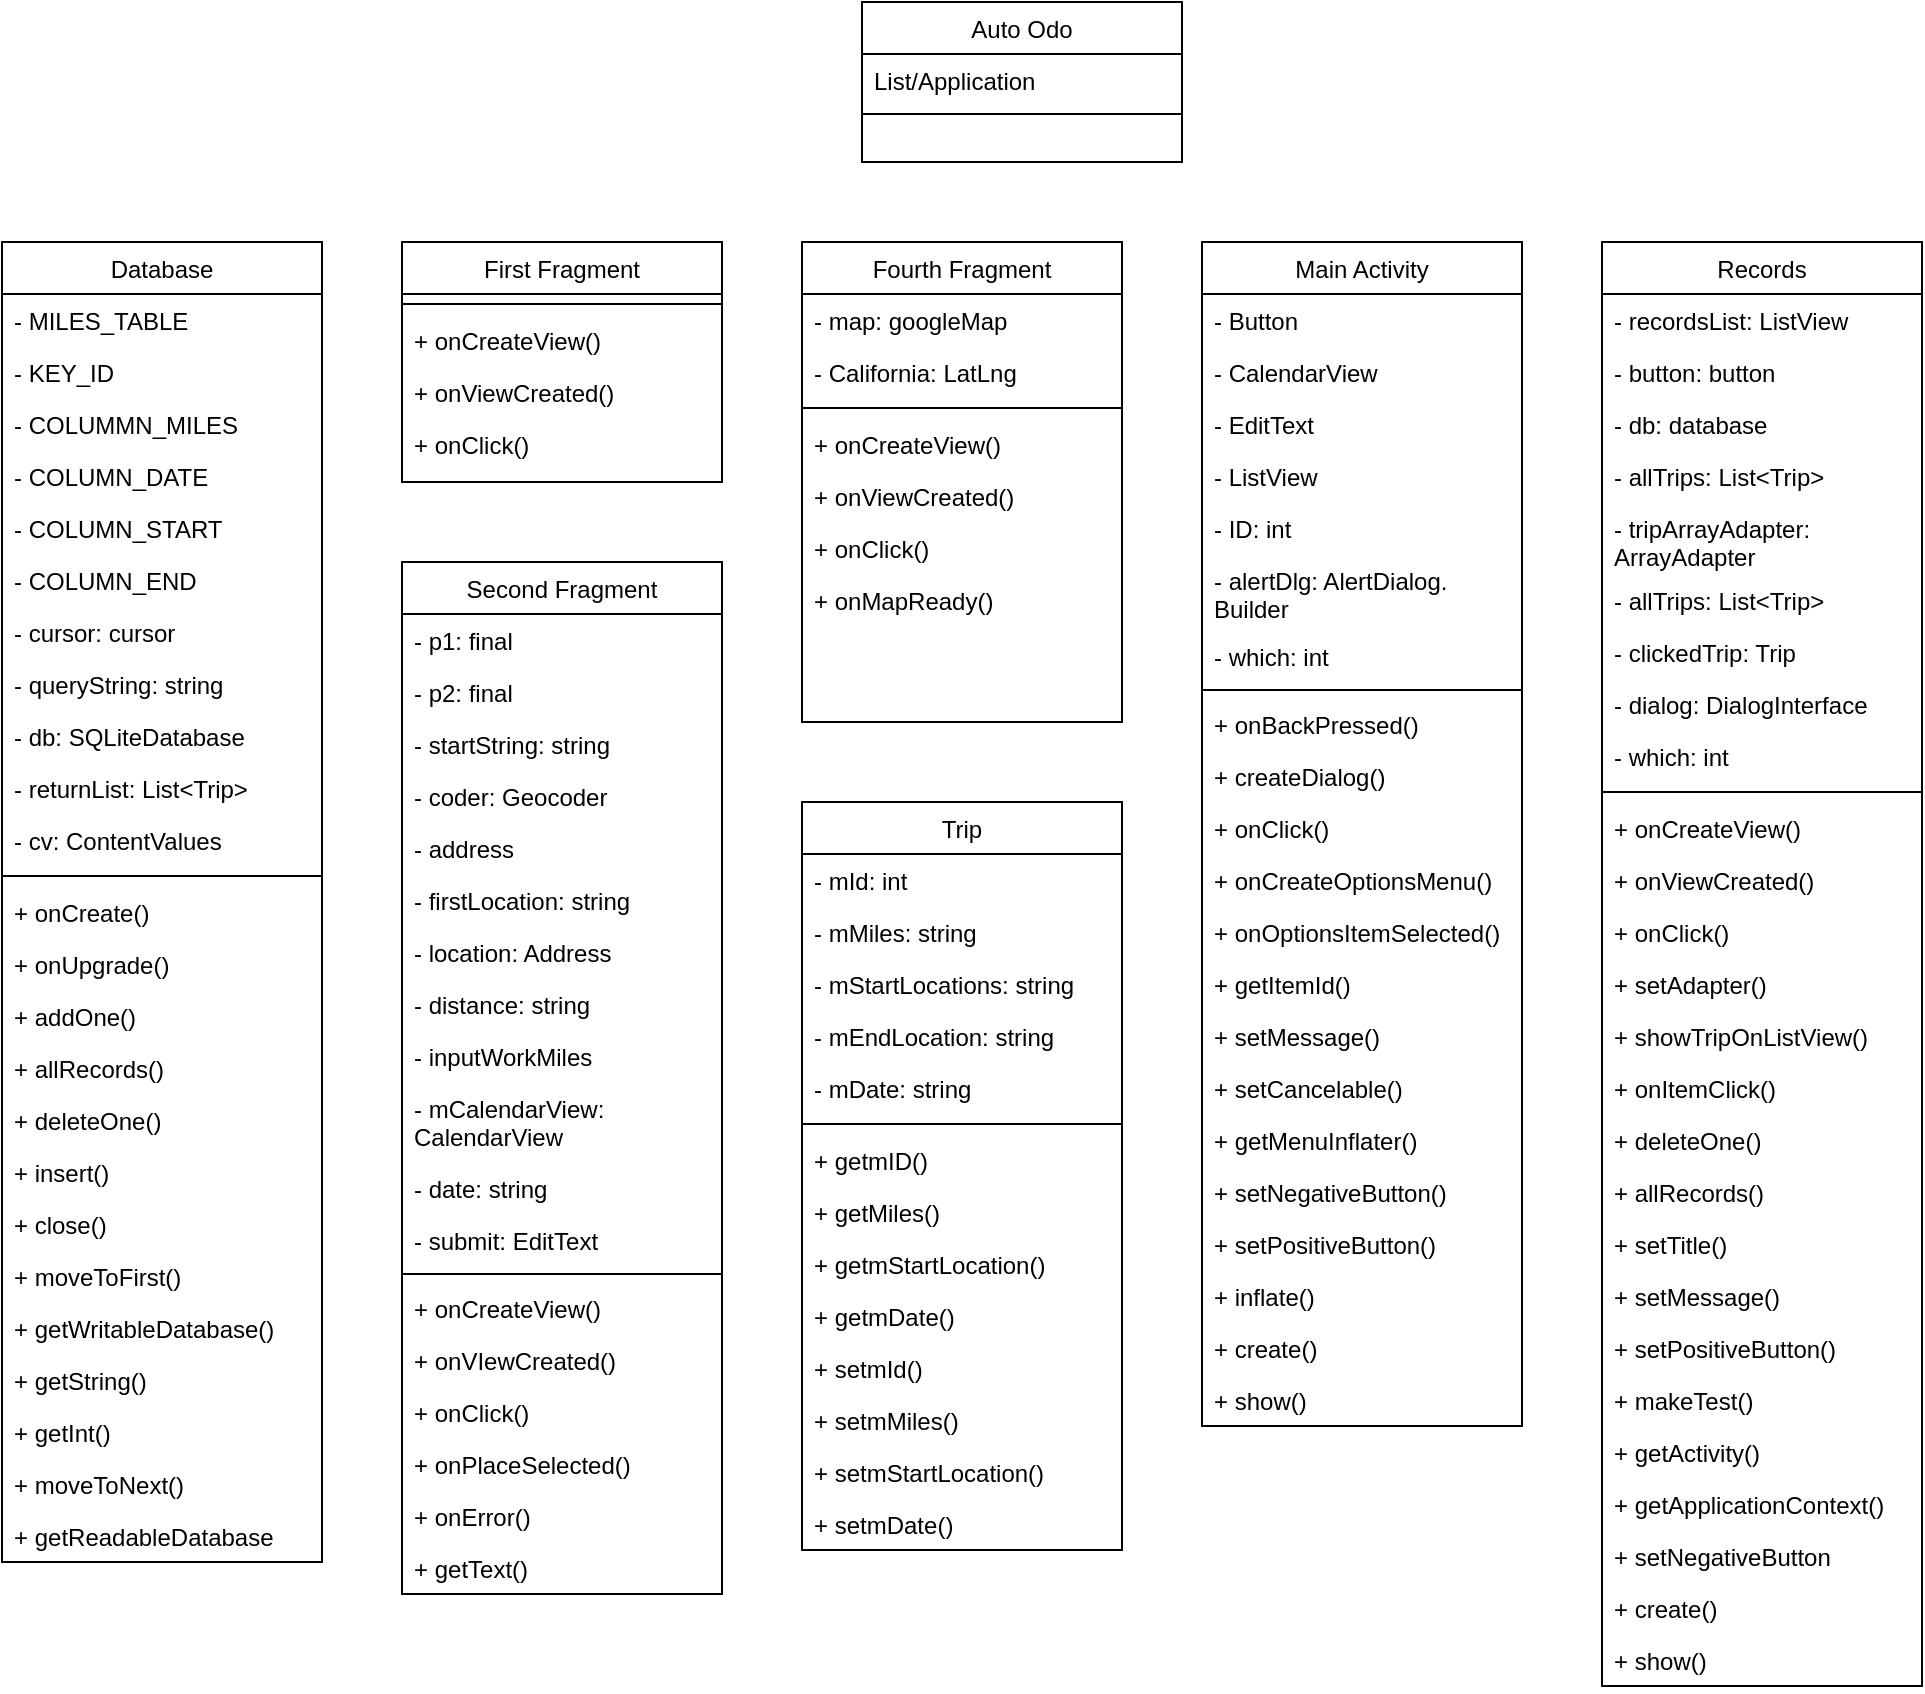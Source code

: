 <mxfile version="14.6.11" type="github">
  <diagram id="C5RBs43oDa-KdzZeNtuy" name="Page-1">
    <mxGraphModel dx="1662" dy="837" grid="1" gridSize="10" guides="1" tooltips="1" connect="1" arrows="1" fold="1" page="1" pageScale="1" pageWidth="1169" pageHeight="827" math="0" shadow="0">
      <root>
        <mxCell id="WIyWlLk6GJQsqaUBKTNV-0" />
        <mxCell id="WIyWlLk6GJQsqaUBKTNV-1" parent="WIyWlLk6GJQsqaUBKTNV-0" />
        <mxCell id="zkfFHV4jXpPFQw0GAbJ--0" value="Trip" style="swimlane;fontStyle=0;align=center;verticalAlign=top;childLayout=stackLayout;horizontal=1;startSize=26;horizontalStack=0;resizeParent=1;resizeLast=0;collapsible=1;marginBottom=0;rounded=0;shadow=0;strokeWidth=1;" parent="WIyWlLk6GJQsqaUBKTNV-1" vertex="1">
          <mxGeometry x="480" y="440" width="160" height="374" as="geometry">
            <mxRectangle x="230" y="140" width="160" height="26" as="alternateBounds" />
          </mxGeometry>
        </mxCell>
        <mxCell id="zkfFHV4jXpPFQw0GAbJ--1" value="- mId: int" style="text;align=left;verticalAlign=top;spacingLeft=4;spacingRight=4;overflow=hidden;rotatable=0;points=[[0,0.5],[1,0.5]];portConstraint=eastwest;" parent="zkfFHV4jXpPFQw0GAbJ--0" vertex="1">
          <mxGeometry y="26" width="160" height="26" as="geometry" />
        </mxCell>
        <mxCell id="zkfFHV4jXpPFQw0GAbJ--2" value="- mMiles: string" style="text;align=left;verticalAlign=top;spacingLeft=4;spacingRight=4;overflow=hidden;rotatable=0;points=[[0,0.5],[1,0.5]];portConstraint=eastwest;rounded=0;shadow=0;html=0;" parent="zkfFHV4jXpPFQw0GAbJ--0" vertex="1">
          <mxGeometry y="52" width="160" height="26" as="geometry" />
        </mxCell>
        <mxCell id="zkfFHV4jXpPFQw0GAbJ--3" value="- mStartLocations: string" style="text;align=left;verticalAlign=top;spacingLeft=4;spacingRight=4;overflow=hidden;rotatable=0;points=[[0,0.5],[1,0.5]];portConstraint=eastwest;rounded=0;shadow=0;html=0;" parent="zkfFHV4jXpPFQw0GAbJ--0" vertex="1">
          <mxGeometry y="78" width="160" height="26" as="geometry" />
        </mxCell>
        <mxCell id="ICJa4dXN6EA7jcTqMa2y-134" value="- mEndLocation: string" style="text;align=left;verticalAlign=top;spacingLeft=4;spacingRight=4;overflow=hidden;rotatable=0;points=[[0,0.5],[1,0.5]];portConstraint=eastwest;" vertex="1" parent="zkfFHV4jXpPFQw0GAbJ--0">
          <mxGeometry y="104" width="160" height="26" as="geometry" />
        </mxCell>
        <mxCell id="zkfFHV4jXpPFQw0GAbJ--5" value="- mDate: string" style="text;align=left;verticalAlign=top;spacingLeft=4;spacingRight=4;overflow=hidden;rotatable=0;points=[[0,0.5],[1,0.5]];portConstraint=eastwest;" parent="zkfFHV4jXpPFQw0GAbJ--0" vertex="1">
          <mxGeometry y="130" width="160" height="26" as="geometry" />
        </mxCell>
        <mxCell id="zkfFHV4jXpPFQw0GAbJ--16" value="" style="endArrow=block;endSize=10;endFill=0;shadow=0;strokeWidth=1;rounded=0;edgeStyle=elbowEdgeStyle;elbow=vertical;startArrow=none;" parent="zkfFHV4jXpPFQw0GAbJ--0" edge="1">
          <mxGeometry width="160" relative="1" as="geometry">
            <mxPoint x="80" y="146" as="sourcePoint" />
            <mxPoint x="80" y="146" as="targetPoint" />
          </mxGeometry>
        </mxCell>
        <mxCell id="zkfFHV4jXpPFQw0GAbJ--4" value="" style="line;html=1;strokeWidth=1;align=left;verticalAlign=middle;spacingTop=-1;spacingLeft=3;spacingRight=3;rotatable=0;labelPosition=right;points=[];portConstraint=eastwest;" parent="zkfFHV4jXpPFQw0GAbJ--0" vertex="1">
          <mxGeometry y="156" width="160" height="10" as="geometry" />
        </mxCell>
        <mxCell id="htNBscK8hAbttqMsENV1-2" value="+ getmID()" style="text;align=left;verticalAlign=top;spacingLeft=4;spacingRight=4;overflow=hidden;rotatable=0;points=[[0,0.5],[1,0.5]];portConstraint=eastwest;" parent="zkfFHV4jXpPFQw0GAbJ--0" vertex="1">
          <mxGeometry y="166" width="160" height="26" as="geometry" />
        </mxCell>
        <mxCell id="YittxUxYCjVYNc-NV5xi-0" value="+ getMiles()" style="text;align=left;verticalAlign=top;spacingLeft=4;spacingRight=4;overflow=hidden;rotatable=0;points=[[0,0.5],[1,0.5]];portConstraint=eastwest;" parent="zkfFHV4jXpPFQw0GAbJ--0" vertex="1">
          <mxGeometry y="192" width="160" height="26" as="geometry" />
        </mxCell>
        <mxCell id="YittxUxYCjVYNc-NV5xi-1" value="+ getmStartLocation()" style="text;align=left;verticalAlign=top;spacingLeft=4;spacingRight=4;overflow=hidden;rotatable=0;points=[[0,0.5],[1,0.5]];portConstraint=eastwest;" parent="zkfFHV4jXpPFQw0GAbJ--0" vertex="1">
          <mxGeometry y="218" width="160" height="26" as="geometry" />
        </mxCell>
        <mxCell id="YittxUxYCjVYNc-NV5xi-2" value="+ getmDate()" style="text;align=left;verticalAlign=top;spacingLeft=4;spacingRight=4;overflow=hidden;rotatable=0;points=[[0,0.5],[1,0.5]];portConstraint=eastwest;" parent="zkfFHV4jXpPFQw0GAbJ--0" vertex="1">
          <mxGeometry y="244" width="160" height="26" as="geometry" />
        </mxCell>
        <mxCell id="YittxUxYCjVYNc-NV5xi-3" value="+ setmId()" style="text;align=left;verticalAlign=top;spacingLeft=4;spacingRight=4;overflow=hidden;rotatable=0;points=[[0,0.5],[1,0.5]];portConstraint=eastwest;" parent="zkfFHV4jXpPFQw0GAbJ--0" vertex="1">
          <mxGeometry y="270" width="160" height="26" as="geometry" />
        </mxCell>
        <mxCell id="YittxUxYCjVYNc-NV5xi-4" value="+ setmMiles()" style="text;align=left;verticalAlign=top;spacingLeft=4;spacingRight=4;overflow=hidden;rotatable=0;points=[[0,0.5],[1,0.5]];portConstraint=eastwest;" parent="zkfFHV4jXpPFQw0GAbJ--0" vertex="1">
          <mxGeometry y="296" width="160" height="26" as="geometry" />
        </mxCell>
        <mxCell id="YittxUxYCjVYNc-NV5xi-5" value="+ setmStartLocation()" style="text;align=left;verticalAlign=top;spacingLeft=4;spacingRight=4;overflow=hidden;rotatable=0;points=[[0,0.5],[1,0.5]];portConstraint=eastwest;" parent="zkfFHV4jXpPFQw0GAbJ--0" vertex="1">
          <mxGeometry y="322" width="160" height="26" as="geometry" />
        </mxCell>
        <mxCell id="YittxUxYCjVYNc-NV5xi-6" value="+ setmDate()" style="text;align=left;verticalAlign=top;spacingLeft=4;spacingRight=4;overflow=hidden;rotatable=0;points=[[0,0.5],[1,0.5]];portConstraint=eastwest;" parent="zkfFHV4jXpPFQw0GAbJ--0" vertex="1">
          <mxGeometry y="348" width="160" height="26" as="geometry" />
        </mxCell>
        <mxCell id="YittxUxYCjVYNc-NV5xi-7" value="Database" style="swimlane;fontStyle=0;align=center;verticalAlign=top;childLayout=stackLayout;horizontal=1;startSize=26;horizontalStack=0;resizeParent=1;resizeLast=0;collapsible=1;marginBottom=0;rounded=0;shadow=0;strokeWidth=1;" parent="WIyWlLk6GJQsqaUBKTNV-1" vertex="1">
          <mxGeometry x="80" y="160" width="160" height="660" as="geometry">
            <mxRectangle x="230" y="140" width="160" height="26" as="alternateBounds" />
          </mxGeometry>
        </mxCell>
        <mxCell id="YittxUxYCjVYNc-NV5xi-8" value="- MILES_TABLE" style="text;align=left;verticalAlign=top;spacingLeft=4;spacingRight=4;overflow=hidden;rotatable=0;points=[[0,0.5],[1,0.5]];portConstraint=eastwest;" parent="YittxUxYCjVYNc-NV5xi-7" vertex="1">
          <mxGeometry y="26" width="160" height="26" as="geometry" />
        </mxCell>
        <mxCell id="YittxUxYCjVYNc-NV5xi-9" value="- KEY_ID" style="text;align=left;verticalAlign=top;spacingLeft=4;spacingRight=4;overflow=hidden;rotatable=0;points=[[0,0.5],[1,0.5]];portConstraint=eastwest;rounded=0;shadow=0;html=0;" parent="YittxUxYCjVYNc-NV5xi-7" vertex="1">
          <mxGeometry y="52" width="160" height="26" as="geometry" />
        </mxCell>
        <mxCell id="YittxUxYCjVYNc-NV5xi-10" value="- COLUMMN_MILES" style="text;align=left;verticalAlign=top;spacingLeft=4;spacingRight=4;overflow=hidden;rotatable=0;points=[[0,0.5],[1,0.5]];portConstraint=eastwest;rounded=0;shadow=0;html=0;" parent="YittxUxYCjVYNc-NV5xi-7" vertex="1">
          <mxGeometry y="78" width="160" height="26" as="geometry" />
        </mxCell>
        <mxCell id="YittxUxYCjVYNc-NV5xi-11" value="- COLUMN_DATE" style="text;align=left;verticalAlign=top;spacingLeft=4;spacingRight=4;overflow=hidden;rotatable=0;points=[[0,0.5],[1,0.5]];portConstraint=eastwest;" parent="YittxUxYCjVYNc-NV5xi-7" vertex="1">
          <mxGeometry y="104" width="160" height="26" as="geometry" />
        </mxCell>
        <mxCell id="YittxUxYCjVYNc-NV5xi-12" value="" style="endArrow=block;endSize=10;endFill=0;shadow=0;strokeWidth=1;rounded=0;edgeStyle=elbowEdgeStyle;elbow=vertical;startArrow=none;" parent="YittxUxYCjVYNc-NV5xi-7" edge="1">
          <mxGeometry width="160" relative="1" as="geometry">
            <mxPoint x="80" y="146" as="sourcePoint" />
            <mxPoint x="80" y="146" as="targetPoint" />
          </mxGeometry>
        </mxCell>
        <mxCell id="YittxUxYCjVYNc-NV5xi-22" value="- COLUMN_START" style="text;align=left;verticalAlign=top;spacingLeft=4;spacingRight=4;overflow=hidden;rotatable=0;points=[[0,0.5],[1,0.5]];portConstraint=eastwest;" parent="YittxUxYCjVYNc-NV5xi-7" vertex="1">
          <mxGeometry y="130" width="160" height="26" as="geometry" />
        </mxCell>
        <mxCell id="YittxUxYCjVYNc-NV5xi-23" value="- COLUMN_END" style="text;align=left;verticalAlign=top;spacingLeft=4;spacingRight=4;overflow=hidden;rotatable=0;points=[[0,0.5],[1,0.5]];portConstraint=eastwest;" parent="YittxUxYCjVYNc-NV5xi-7" vertex="1">
          <mxGeometry y="156" width="160" height="26" as="geometry" />
        </mxCell>
        <mxCell id="ICJa4dXN6EA7jcTqMa2y-63" value="- cursor: cursor" style="text;align=left;verticalAlign=top;spacingLeft=4;spacingRight=4;overflow=hidden;rotatable=0;points=[[0,0.5],[1,0.5]];portConstraint=eastwest;" vertex="1" parent="YittxUxYCjVYNc-NV5xi-7">
          <mxGeometry y="182" width="160" height="26" as="geometry" />
        </mxCell>
        <mxCell id="ICJa4dXN6EA7jcTqMa2y-64" value="- queryString: string" style="text;align=left;verticalAlign=top;spacingLeft=4;spacingRight=4;overflow=hidden;rotatable=0;points=[[0,0.5],[1,0.5]];portConstraint=eastwest;" vertex="1" parent="YittxUxYCjVYNc-NV5xi-7">
          <mxGeometry y="208" width="160" height="26" as="geometry" />
        </mxCell>
        <mxCell id="ICJa4dXN6EA7jcTqMa2y-65" value="- db: SQLiteDatabase" style="text;align=left;verticalAlign=top;spacingLeft=4;spacingRight=4;overflow=hidden;rotatable=0;points=[[0,0.5],[1,0.5]];portConstraint=eastwest;" vertex="1" parent="YittxUxYCjVYNc-NV5xi-7">
          <mxGeometry y="234" width="160" height="26" as="geometry" />
        </mxCell>
        <mxCell id="ICJa4dXN6EA7jcTqMa2y-71" value="- returnList: List&lt;Trip&gt;" style="text;align=left;verticalAlign=top;spacingLeft=4;spacingRight=4;overflow=hidden;rotatable=0;points=[[0,0.5],[1,0.5]];portConstraint=eastwest;" vertex="1" parent="YittxUxYCjVYNc-NV5xi-7">
          <mxGeometry y="260" width="160" height="26" as="geometry" />
        </mxCell>
        <mxCell id="ICJa4dXN6EA7jcTqMa2y-72" value="- cv: ContentValues" style="text;align=left;verticalAlign=top;spacingLeft=4;spacingRight=4;overflow=hidden;rotatable=0;points=[[0,0.5],[1,0.5]];portConstraint=eastwest;" vertex="1" parent="YittxUxYCjVYNc-NV5xi-7">
          <mxGeometry y="286" width="160" height="26" as="geometry" />
        </mxCell>
        <mxCell id="YittxUxYCjVYNc-NV5xi-13" value="" style="line;html=1;strokeWidth=1;align=left;verticalAlign=middle;spacingTop=-1;spacingLeft=3;spacingRight=3;rotatable=0;labelPosition=right;points=[];portConstraint=eastwest;" parent="YittxUxYCjVYNc-NV5xi-7" vertex="1">
          <mxGeometry y="312" width="160" height="10" as="geometry" />
        </mxCell>
        <mxCell id="YittxUxYCjVYNc-NV5xi-24" value="+ onCreate()" style="text;align=left;verticalAlign=top;spacingLeft=4;spacingRight=4;overflow=hidden;rotatable=0;points=[[0,0.5],[1,0.5]];portConstraint=eastwest;" parent="YittxUxYCjVYNc-NV5xi-7" vertex="1">
          <mxGeometry y="322" width="160" height="26" as="geometry" />
        </mxCell>
        <mxCell id="YittxUxYCjVYNc-NV5xi-25" value="+ onUpgrade()" style="text;align=left;verticalAlign=top;spacingLeft=4;spacingRight=4;overflow=hidden;rotatable=0;points=[[0,0.5],[1,0.5]];portConstraint=eastwest;" parent="YittxUxYCjVYNc-NV5xi-7" vertex="1">
          <mxGeometry y="348" width="160" height="26" as="geometry" />
        </mxCell>
        <mxCell id="YittxUxYCjVYNc-NV5xi-37" value="+ addOne()" style="text;align=left;verticalAlign=top;spacingLeft=4;spacingRight=4;overflow=hidden;rotatable=0;points=[[0,0.5],[1,0.5]];portConstraint=eastwest;" parent="YittxUxYCjVYNc-NV5xi-7" vertex="1">
          <mxGeometry y="374" width="160" height="26" as="geometry" />
        </mxCell>
        <mxCell id="YittxUxYCjVYNc-NV5xi-38" value="+ allRecords()" style="text;align=left;verticalAlign=top;spacingLeft=4;spacingRight=4;overflow=hidden;rotatable=0;points=[[0,0.5],[1,0.5]];portConstraint=eastwest;" parent="YittxUxYCjVYNc-NV5xi-7" vertex="1">
          <mxGeometry y="400" width="160" height="26" as="geometry" />
        </mxCell>
        <mxCell id="YittxUxYCjVYNc-NV5xi-39" value="+ deleteOne()" style="text;align=left;verticalAlign=top;spacingLeft=4;spacingRight=4;overflow=hidden;rotatable=0;points=[[0,0.5],[1,0.5]];portConstraint=eastwest;" parent="YittxUxYCjVYNc-NV5xi-7" vertex="1">
          <mxGeometry y="426" width="160" height="26" as="geometry" />
        </mxCell>
        <mxCell id="ICJa4dXN6EA7jcTqMa2y-60" value="+ insert()" style="text;align=left;verticalAlign=top;spacingLeft=4;spacingRight=4;overflow=hidden;rotatable=0;points=[[0,0.5],[1,0.5]];portConstraint=eastwest;" vertex="1" parent="YittxUxYCjVYNc-NV5xi-7">
          <mxGeometry y="452" width="160" height="26" as="geometry" />
        </mxCell>
        <mxCell id="ICJa4dXN6EA7jcTqMa2y-61" value="+ close()" style="text;align=left;verticalAlign=top;spacingLeft=4;spacingRight=4;overflow=hidden;rotatable=0;points=[[0,0.5],[1,0.5]];portConstraint=eastwest;" vertex="1" parent="YittxUxYCjVYNc-NV5xi-7">
          <mxGeometry y="478" width="160" height="26" as="geometry" />
        </mxCell>
        <mxCell id="ICJa4dXN6EA7jcTqMa2y-62" value="+ moveToFirst()" style="text;align=left;verticalAlign=top;spacingLeft=4;spacingRight=4;overflow=hidden;rotatable=0;points=[[0,0.5],[1,0.5]];portConstraint=eastwest;" vertex="1" parent="YittxUxYCjVYNc-NV5xi-7">
          <mxGeometry y="504" width="160" height="26" as="geometry" />
        </mxCell>
        <mxCell id="ICJa4dXN6EA7jcTqMa2y-66" value="+ getWritableDatabase()" style="text;align=left;verticalAlign=top;spacingLeft=4;spacingRight=4;overflow=hidden;rotatable=0;points=[[0,0.5],[1,0.5]];portConstraint=eastwest;" vertex="1" parent="YittxUxYCjVYNc-NV5xi-7">
          <mxGeometry y="530" width="160" height="26" as="geometry" />
        </mxCell>
        <mxCell id="ICJa4dXN6EA7jcTqMa2y-67" value="+ getString()" style="text;align=left;verticalAlign=top;spacingLeft=4;spacingRight=4;overflow=hidden;rotatable=0;points=[[0,0.5],[1,0.5]];portConstraint=eastwest;" vertex="1" parent="YittxUxYCjVYNc-NV5xi-7">
          <mxGeometry y="556" width="160" height="26" as="geometry" />
        </mxCell>
        <mxCell id="ICJa4dXN6EA7jcTqMa2y-68" value="+ getInt()" style="text;align=left;verticalAlign=top;spacingLeft=4;spacingRight=4;overflow=hidden;rotatable=0;points=[[0,0.5],[1,0.5]];portConstraint=eastwest;" vertex="1" parent="YittxUxYCjVYNc-NV5xi-7">
          <mxGeometry y="582" width="160" height="26" as="geometry" />
        </mxCell>
        <mxCell id="ICJa4dXN6EA7jcTqMa2y-69" value="+ moveToNext()" style="text;align=left;verticalAlign=top;spacingLeft=4;spacingRight=4;overflow=hidden;rotatable=0;points=[[0,0.5],[1,0.5]];portConstraint=eastwest;" vertex="1" parent="YittxUxYCjVYNc-NV5xi-7">
          <mxGeometry y="608" width="160" height="26" as="geometry" />
        </mxCell>
        <mxCell id="ICJa4dXN6EA7jcTqMa2y-70" value="+ getReadableDatabase" style="text;align=left;verticalAlign=top;spacingLeft=4;spacingRight=4;overflow=hidden;rotatable=0;points=[[0,0.5],[1,0.5]];portConstraint=eastwest;" vertex="1" parent="YittxUxYCjVYNc-NV5xi-7">
          <mxGeometry y="634" width="160" height="26" as="geometry" />
        </mxCell>
        <mxCell id="YittxUxYCjVYNc-NV5xi-40" value="Records" style="swimlane;fontStyle=0;align=center;verticalAlign=top;childLayout=stackLayout;horizontal=1;startSize=26;horizontalStack=0;resizeParent=1;resizeLast=0;collapsible=1;marginBottom=0;rounded=0;shadow=0;strokeWidth=1;" parent="WIyWlLk6GJQsqaUBKTNV-1" vertex="1">
          <mxGeometry x="880" y="160" width="160" height="722" as="geometry">
            <mxRectangle x="230" y="140" width="160" height="26" as="alternateBounds" />
          </mxGeometry>
        </mxCell>
        <mxCell id="YittxUxYCjVYNc-NV5xi-45" value="" style="endArrow=block;endSize=10;endFill=0;shadow=0;strokeWidth=1;rounded=0;edgeStyle=elbowEdgeStyle;elbow=vertical;startArrow=none;" parent="YittxUxYCjVYNc-NV5xi-40" edge="1">
          <mxGeometry width="160" relative="1" as="geometry">
            <mxPoint x="80" y="146" as="sourcePoint" />
            <mxPoint x="80" y="146" as="targetPoint" />
          </mxGeometry>
        </mxCell>
        <mxCell id="ICJa4dXN6EA7jcTqMa2y-52" value="- recordsList: ListView" style="text;align=left;verticalAlign=top;spacingLeft=4;spacingRight=4;overflow=hidden;rotatable=0;points=[[0,0.5],[1,0.5]];portConstraint=eastwest;" vertex="1" parent="YittxUxYCjVYNc-NV5xi-40">
          <mxGeometry y="26" width="160" height="26" as="geometry" />
        </mxCell>
        <mxCell id="ICJa4dXN6EA7jcTqMa2y-48" value="- button: button" style="text;align=left;verticalAlign=top;spacingLeft=4;spacingRight=4;overflow=hidden;rotatable=0;points=[[0,0.5],[1,0.5]];portConstraint=eastwest;" vertex="1" parent="YittxUxYCjVYNc-NV5xi-40">
          <mxGeometry y="52" width="160" height="26" as="geometry" />
        </mxCell>
        <mxCell id="ICJa4dXN6EA7jcTqMa2y-49" value="- db: database" style="text;align=left;verticalAlign=top;spacingLeft=4;spacingRight=4;overflow=hidden;rotatable=0;points=[[0,0.5],[1,0.5]];portConstraint=eastwest;" vertex="1" parent="YittxUxYCjVYNc-NV5xi-40">
          <mxGeometry y="78" width="160" height="26" as="geometry" />
        </mxCell>
        <mxCell id="ICJa4dXN6EA7jcTqMa2y-50" value="- allTrips: List&lt;Trip&gt;" style="text;align=left;verticalAlign=top;spacingLeft=4;spacingRight=4;overflow=hidden;rotatable=0;points=[[0,0.5],[1,0.5]];portConstraint=eastwest;" vertex="1" parent="YittxUxYCjVYNc-NV5xi-40">
          <mxGeometry y="104" width="160" height="26" as="geometry" />
        </mxCell>
        <mxCell id="ICJa4dXN6EA7jcTqMa2y-51" value="- tripArrayAdapter: &#xa;ArrayAdapter" style="text;align=left;verticalAlign=top;spacingLeft=4;spacingRight=4;overflow=hidden;rotatable=0;points=[[0,0.5],[1,0.5]];portConstraint=eastwest;" vertex="1" parent="YittxUxYCjVYNc-NV5xi-40">
          <mxGeometry y="130" width="160" height="36" as="geometry" />
        </mxCell>
        <mxCell id="ICJa4dXN6EA7jcTqMa2y-53" value="- allTrips: List&lt;Trip&gt;" style="text;align=left;verticalAlign=top;spacingLeft=4;spacingRight=4;overflow=hidden;rotatable=0;points=[[0,0.5],[1,0.5]];portConstraint=eastwest;" vertex="1" parent="YittxUxYCjVYNc-NV5xi-40">
          <mxGeometry y="166" width="160" height="26" as="geometry" />
        </mxCell>
        <mxCell id="ICJa4dXN6EA7jcTqMa2y-56" value="- clickedTrip: Trip" style="text;align=left;verticalAlign=top;spacingLeft=4;spacingRight=4;overflow=hidden;rotatable=0;points=[[0,0.5],[1,0.5]];portConstraint=eastwest;" vertex="1" parent="YittxUxYCjVYNc-NV5xi-40">
          <mxGeometry y="192" width="160" height="26" as="geometry" />
        </mxCell>
        <mxCell id="ICJa4dXN6EA7jcTqMa2y-90" value="- dialog: DialogInterface" style="text;align=left;verticalAlign=top;spacingLeft=4;spacingRight=4;overflow=hidden;rotatable=0;points=[[0,0.5],[1,0.5]];portConstraint=eastwest;" vertex="1" parent="YittxUxYCjVYNc-NV5xi-40">
          <mxGeometry y="218" width="160" height="26" as="geometry" />
        </mxCell>
        <mxCell id="ICJa4dXN6EA7jcTqMa2y-91" value="- which: int" style="text;align=left;verticalAlign=top;spacingLeft=4;spacingRight=4;overflow=hidden;rotatable=0;points=[[0,0.5],[1,0.5]];portConstraint=eastwest;" vertex="1" parent="YittxUxYCjVYNc-NV5xi-40">
          <mxGeometry y="244" width="160" height="26" as="geometry" />
        </mxCell>
        <mxCell id="YittxUxYCjVYNc-NV5xi-48" value="" style="line;html=1;strokeWidth=1;align=left;verticalAlign=middle;spacingTop=-1;spacingLeft=3;spacingRight=3;rotatable=0;labelPosition=right;points=[];portConstraint=eastwest;" parent="YittxUxYCjVYNc-NV5xi-40" vertex="1">
          <mxGeometry y="270" width="160" height="10" as="geometry" />
        </mxCell>
        <mxCell id="YittxUxYCjVYNc-NV5xi-49" value="+ onCreateView()" style="text;align=left;verticalAlign=top;spacingLeft=4;spacingRight=4;overflow=hidden;rotatable=0;points=[[0,0.5],[1,0.5]];portConstraint=eastwest;" parent="YittxUxYCjVYNc-NV5xi-40" vertex="1">
          <mxGeometry y="280" width="160" height="26" as="geometry" />
        </mxCell>
        <mxCell id="YittxUxYCjVYNc-NV5xi-50" value="+ onViewCreated()" style="text;align=left;verticalAlign=top;spacingLeft=4;spacingRight=4;overflow=hidden;rotatable=0;points=[[0,0.5],[1,0.5]];portConstraint=eastwest;" parent="YittxUxYCjVYNc-NV5xi-40" vertex="1">
          <mxGeometry y="306" width="160" height="26" as="geometry" />
        </mxCell>
        <mxCell id="YittxUxYCjVYNc-NV5xi-51" value="+ onClick()" style="text;align=left;verticalAlign=top;spacingLeft=4;spacingRight=4;overflow=hidden;rotatable=0;points=[[0,0.5],[1,0.5]];portConstraint=eastwest;" parent="YittxUxYCjVYNc-NV5xi-40" vertex="1">
          <mxGeometry y="332" width="160" height="26" as="geometry" />
        </mxCell>
        <mxCell id="ICJa4dXN6EA7jcTqMa2y-59" value="+ setAdapter()" style="text;align=left;verticalAlign=top;spacingLeft=4;spacingRight=4;overflow=hidden;rotatable=0;points=[[0,0.5],[1,0.5]];portConstraint=eastwest;" vertex="1" parent="YittxUxYCjVYNc-NV5xi-40">
          <mxGeometry y="358" width="160" height="26" as="geometry" />
        </mxCell>
        <mxCell id="ICJa4dXN6EA7jcTqMa2y-54" value="+ showTripOnListView()" style="text;align=left;verticalAlign=top;spacingLeft=4;spacingRight=4;overflow=hidden;rotatable=0;points=[[0,0.5],[1,0.5]];portConstraint=eastwest;" vertex="1" parent="YittxUxYCjVYNc-NV5xi-40">
          <mxGeometry y="384" width="160" height="26" as="geometry" />
        </mxCell>
        <mxCell id="ICJa4dXN6EA7jcTqMa2y-55" value="+ onItemClick()" style="text;align=left;verticalAlign=top;spacingLeft=4;spacingRight=4;overflow=hidden;rotatable=0;points=[[0,0.5],[1,0.5]];portConstraint=eastwest;" vertex="1" parent="YittxUxYCjVYNc-NV5xi-40">
          <mxGeometry y="410" width="160" height="26" as="geometry" />
        </mxCell>
        <mxCell id="ICJa4dXN6EA7jcTqMa2y-58" value="+ deleteOne()" style="text;align=left;verticalAlign=top;spacingLeft=4;spacingRight=4;overflow=hidden;rotatable=0;points=[[0,0.5],[1,0.5]];portConstraint=eastwest;" vertex="1" parent="YittxUxYCjVYNc-NV5xi-40">
          <mxGeometry y="436" width="160" height="26" as="geometry" />
        </mxCell>
        <mxCell id="ICJa4dXN6EA7jcTqMa2y-82" value="+ allRecords()" style="text;align=left;verticalAlign=top;spacingLeft=4;spacingRight=4;overflow=hidden;rotatable=0;points=[[0,0.5],[1,0.5]];portConstraint=eastwest;" vertex="1" parent="YittxUxYCjVYNc-NV5xi-40">
          <mxGeometry y="462" width="160" height="26" as="geometry" />
        </mxCell>
        <mxCell id="ICJa4dXN6EA7jcTqMa2y-83" value="+ setTitle()" style="text;align=left;verticalAlign=top;spacingLeft=4;spacingRight=4;overflow=hidden;rotatable=0;points=[[0,0.5],[1,0.5]];portConstraint=eastwest;" vertex="1" parent="YittxUxYCjVYNc-NV5xi-40">
          <mxGeometry y="488" width="160" height="26" as="geometry" />
        </mxCell>
        <mxCell id="ICJa4dXN6EA7jcTqMa2y-84" value="+ setMessage()" style="text;align=left;verticalAlign=top;spacingLeft=4;spacingRight=4;overflow=hidden;rotatable=0;points=[[0,0.5],[1,0.5]];portConstraint=eastwest;" vertex="1" parent="YittxUxYCjVYNc-NV5xi-40">
          <mxGeometry y="514" width="160" height="26" as="geometry" />
        </mxCell>
        <mxCell id="ICJa4dXN6EA7jcTqMa2y-85" value="+ setPositiveButton()" style="text;align=left;verticalAlign=top;spacingLeft=4;spacingRight=4;overflow=hidden;rotatable=0;points=[[0,0.5],[1,0.5]];portConstraint=eastwest;" vertex="1" parent="YittxUxYCjVYNc-NV5xi-40">
          <mxGeometry y="540" width="160" height="26" as="geometry" />
        </mxCell>
        <mxCell id="ICJa4dXN6EA7jcTqMa2y-86" value="+ makeTest()" style="text;align=left;verticalAlign=top;spacingLeft=4;spacingRight=4;overflow=hidden;rotatable=0;points=[[0,0.5],[1,0.5]];portConstraint=eastwest;" vertex="1" parent="YittxUxYCjVYNc-NV5xi-40">
          <mxGeometry y="566" width="160" height="26" as="geometry" />
        </mxCell>
        <mxCell id="ICJa4dXN6EA7jcTqMa2y-87" value="+ getActivity()" style="text;align=left;verticalAlign=top;spacingLeft=4;spacingRight=4;overflow=hidden;rotatable=0;points=[[0,0.5],[1,0.5]];portConstraint=eastwest;" vertex="1" parent="YittxUxYCjVYNc-NV5xi-40">
          <mxGeometry y="592" width="160" height="26" as="geometry" />
        </mxCell>
        <mxCell id="ICJa4dXN6EA7jcTqMa2y-88" value="+ getApplicationContext()" style="text;align=left;verticalAlign=top;spacingLeft=4;spacingRight=4;overflow=hidden;rotatable=0;points=[[0,0.5],[1,0.5]];portConstraint=eastwest;" vertex="1" parent="YittxUxYCjVYNc-NV5xi-40">
          <mxGeometry y="618" width="160" height="26" as="geometry" />
        </mxCell>
        <mxCell id="ICJa4dXN6EA7jcTqMa2y-89" value="+ setNegativeButton" style="text;align=left;verticalAlign=top;spacingLeft=4;spacingRight=4;overflow=hidden;rotatable=0;points=[[0,0.5],[1,0.5]];portConstraint=eastwest;" vertex="1" parent="YittxUxYCjVYNc-NV5xi-40">
          <mxGeometry y="644" width="160" height="26" as="geometry" />
        </mxCell>
        <mxCell id="ICJa4dXN6EA7jcTqMa2y-92" value="+ create()" style="text;align=left;verticalAlign=top;spacingLeft=4;spacingRight=4;overflow=hidden;rotatable=0;points=[[0,0.5],[1,0.5]];portConstraint=eastwest;" vertex="1" parent="YittxUxYCjVYNc-NV5xi-40">
          <mxGeometry y="670" width="160" height="26" as="geometry" />
        </mxCell>
        <mxCell id="ICJa4dXN6EA7jcTqMa2y-93" value="+ show()" style="text;align=left;verticalAlign=top;spacingLeft=4;spacingRight=4;overflow=hidden;rotatable=0;points=[[0,0.5],[1,0.5]];portConstraint=eastwest;" vertex="1" parent="YittxUxYCjVYNc-NV5xi-40">
          <mxGeometry y="696" width="160" height="26" as="geometry" />
        </mxCell>
        <mxCell id="ICJa4dXN6EA7jcTqMa2y-0" value="Auto Odo" style="swimlane;fontStyle=0;align=center;verticalAlign=top;childLayout=stackLayout;horizontal=1;startSize=26;horizontalStack=0;resizeParent=1;resizeLast=0;collapsible=1;marginBottom=0;rounded=0;shadow=0;strokeWidth=1;" vertex="1" parent="WIyWlLk6GJQsqaUBKTNV-1">
          <mxGeometry x="510" y="40" width="160" height="80" as="geometry">
            <mxRectangle x="550" y="140" width="160" height="26" as="alternateBounds" />
          </mxGeometry>
        </mxCell>
        <mxCell id="ICJa4dXN6EA7jcTqMa2y-1" value="List/Application" style="text;align=left;verticalAlign=top;spacingLeft=4;spacingRight=4;overflow=hidden;rotatable=0;points=[[0,0.5],[1,0.5]];portConstraint=eastwest;rounded=0;shadow=0;html=0;" vertex="1" parent="ICJa4dXN6EA7jcTqMa2y-0">
          <mxGeometry y="26" width="160" height="26" as="geometry" />
        </mxCell>
        <mxCell id="ICJa4dXN6EA7jcTqMa2y-2" value="" style="line;html=1;strokeWidth=1;align=left;verticalAlign=middle;spacingTop=-1;spacingLeft=3;spacingRight=3;rotatable=0;labelPosition=right;points=[];portConstraint=eastwest;" vertex="1" parent="ICJa4dXN6EA7jcTqMa2y-0">
          <mxGeometry y="52" width="160" height="8" as="geometry" />
        </mxCell>
        <mxCell id="ICJa4dXN6EA7jcTqMa2y-3" value="First Fragment" style="swimlane;fontStyle=0;align=center;verticalAlign=top;childLayout=stackLayout;horizontal=1;startSize=26;horizontalStack=0;resizeParent=1;resizeLast=0;collapsible=1;marginBottom=0;rounded=0;shadow=0;strokeWidth=1;" vertex="1" parent="WIyWlLk6GJQsqaUBKTNV-1">
          <mxGeometry x="280" y="160" width="160" height="120" as="geometry">
            <mxRectangle x="550" y="140" width="160" height="26" as="alternateBounds" />
          </mxGeometry>
        </mxCell>
        <mxCell id="ICJa4dXN6EA7jcTqMa2y-7" value="" style="line;html=1;strokeWidth=1;align=left;verticalAlign=middle;spacingTop=-1;spacingLeft=3;spacingRight=3;rotatable=0;labelPosition=right;points=[];portConstraint=eastwest;" vertex="1" parent="ICJa4dXN6EA7jcTqMa2y-3">
          <mxGeometry y="26" width="160" height="10" as="geometry" />
        </mxCell>
        <mxCell id="ICJa4dXN6EA7jcTqMa2y-8" value="+ onCreateView()" style="text;align=left;verticalAlign=top;spacingLeft=4;spacingRight=4;overflow=hidden;rotatable=0;points=[[0,0.5],[1,0.5]];portConstraint=eastwest;" vertex="1" parent="ICJa4dXN6EA7jcTqMa2y-3">
          <mxGeometry y="36" width="160" height="26" as="geometry" />
        </mxCell>
        <mxCell id="ICJa4dXN6EA7jcTqMa2y-9" value="+ onViewCreated()" style="text;align=left;verticalAlign=top;spacingLeft=4;spacingRight=4;overflow=hidden;rotatable=0;points=[[0,0.5],[1,0.5]];portConstraint=eastwest;" vertex="1" parent="ICJa4dXN6EA7jcTqMa2y-3">
          <mxGeometry y="62" width="160" height="26" as="geometry" />
        </mxCell>
        <mxCell id="ICJa4dXN6EA7jcTqMa2y-10" value="+ onClick()" style="text;align=left;verticalAlign=top;spacingLeft=4;spacingRight=4;overflow=hidden;rotatable=0;points=[[0,0.5],[1,0.5]];portConstraint=eastwest;" vertex="1" parent="ICJa4dXN6EA7jcTqMa2y-3">
          <mxGeometry y="88" width="160" height="26" as="geometry" />
        </mxCell>
        <mxCell id="ICJa4dXN6EA7jcTqMa2y-11" value="Fourth Fragment" style="swimlane;fontStyle=0;align=center;verticalAlign=top;childLayout=stackLayout;horizontal=1;startSize=26;horizontalStack=0;resizeParent=1;resizeLast=0;collapsible=1;marginBottom=0;rounded=0;shadow=0;strokeWidth=1;" vertex="1" parent="WIyWlLk6GJQsqaUBKTNV-1">
          <mxGeometry x="480" y="160" width="160" height="240" as="geometry">
            <mxRectangle x="550" y="140" width="160" height="26" as="alternateBounds" />
          </mxGeometry>
        </mxCell>
        <mxCell id="ICJa4dXN6EA7jcTqMa2y-13" value="- map: googleMap" style="text;align=left;verticalAlign=top;spacingLeft=4;spacingRight=4;overflow=hidden;rotatable=0;points=[[0,0.5],[1,0.5]];portConstraint=eastwest;rounded=0;shadow=0;html=0;" vertex="1" parent="ICJa4dXN6EA7jcTqMa2y-11">
          <mxGeometry y="26" width="160" height="26" as="geometry" />
        </mxCell>
        <mxCell id="ICJa4dXN6EA7jcTqMa2y-14" value="- California: LatLng" style="text;align=left;verticalAlign=top;spacingLeft=4;spacingRight=4;overflow=hidden;rotatable=0;points=[[0,0.5],[1,0.5]];portConstraint=eastwest;rounded=0;shadow=0;html=0;" vertex="1" parent="ICJa4dXN6EA7jcTqMa2y-11">
          <mxGeometry y="52" width="160" height="26" as="geometry" />
        </mxCell>
        <mxCell id="ICJa4dXN6EA7jcTqMa2y-15" value="" style="line;html=1;strokeWidth=1;align=left;verticalAlign=middle;spacingTop=-1;spacingLeft=3;spacingRight=3;rotatable=0;labelPosition=right;points=[];portConstraint=eastwest;" vertex="1" parent="ICJa4dXN6EA7jcTqMa2y-11">
          <mxGeometry y="78" width="160" height="10" as="geometry" />
        </mxCell>
        <mxCell id="ICJa4dXN6EA7jcTqMa2y-16" value="+ onCreateView()" style="text;align=left;verticalAlign=top;spacingLeft=4;spacingRight=4;overflow=hidden;rotatable=0;points=[[0,0.5],[1,0.5]];portConstraint=eastwest;" vertex="1" parent="ICJa4dXN6EA7jcTqMa2y-11">
          <mxGeometry y="88" width="160" height="26" as="geometry" />
        </mxCell>
        <mxCell id="ICJa4dXN6EA7jcTqMa2y-17" value="+ onViewCreated()" style="text;align=left;verticalAlign=top;spacingLeft=4;spacingRight=4;overflow=hidden;rotatable=0;points=[[0,0.5],[1,0.5]];portConstraint=eastwest;" vertex="1" parent="ICJa4dXN6EA7jcTqMa2y-11">
          <mxGeometry y="114" width="160" height="26" as="geometry" />
        </mxCell>
        <mxCell id="ICJa4dXN6EA7jcTqMa2y-18" value="+ onClick()" style="text;align=left;verticalAlign=top;spacingLeft=4;spacingRight=4;overflow=hidden;rotatable=0;points=[[0,0.5],[1,0.5]];portConstraint=eastwest;" vertex="1" parent="ICJa4dXN6EA7jcTqMa2y-11">
          <mxGeometry y="140" width="160" height="26" as="geometry" />
        </mxCell>
        <mxCell id="ICJa4dXN6EA7jcTqMa2y-19" value="+ onMapReady()" style="text;align=left;verticalAlign=top;spacingLeft=4;spacingRight=4;overflow=hidden;rotatable=0;points=[[0,0.5],[1,0.5]];portConstraint=eastwest;" vertex="1" parent="ICJa4dXN6EA7jcTqMa2y-11">
          <mxGeometry y="166" width="160" height="26" as="geometry" />
        </mxCell>
        <mxCell id="ICJa4dXN6EA7jcTqMa2y-20" value="Main Activity" style="swimlane;fontStyle=0;align=center;verticalAlign=top;childLayout=stackLayout;horizontal=1;startSize=26;horizontalStack=0;resizeParent=1;resizeLast=0;collapsible=1;marginBottom=0;rounded=0;shadow=0;strokeWidth=1;" vertex="1" parent="WIyWlLk6GJQsqaUBKTNV-1">
          <mxGeometry x="680" y="160" width="160" height="592" as="geometry">
            <mxRectangle x="550" y="140" width="160" height="26" as="alternateBounds" />
          </mxGeometry>
        </mxCell>
        <mxCell id="ICJa4dXN6EA7jcTqMa2y-21" value="- Button" style="text;align=left;verticalAlign=top;spacingLeft=4;spacingRight=4;overflow=hidden;rotatable=0;points=[[0,0.5],[1,0.5]];portConstraint=eastwest;fontStyle=0" vertex="1" parent="ICJa4dXN6EA7jcTqMa2y-20">
          <mxGeometry y="26" width="160" height="26" as="geometry" />
        </mxCell>
        <mxCell id="ICJa4dXN6EA7jcTqMa2y-22" value="- CalendarView" style="text;align=left;verticalAlign=top;spacingLeft=4;spacingRight=4;overflow=hidden;rotatable=0;points=[[0,0.5],[1,0.5]];portConstraint=eastwest;rounded=0;shadow=0;html=0;" vertex="1" parent="ICJa4dXN6EA7jcTqMa2y-20">
          <mxGeometry y="52" width="160" height="26" as="geometry" />
        </mxCell>
        <mxCell id="ICJa4dXN6EA7jcTqMa2y-23" value="- EditText" style="text;align=left;verticalAlign=top;spacingLeft=4;spacingRight=4;overflow=hidden;rotatable=0;points=[[0,0.5],[1,0.5]];portConstraint=eastwest;rounded=0;shadow=0;html=0;" vertex="1" parent="ICJa4dXN6EA7jcTqMa2y-20">
          <mxGeometry y="78" width="160" height="26" as="geometry" />
        </mxCell>
        <mxCell id="ICJa4dXN6EA7jcTqMa2y-24" value="- ListView" style="text;align=left;verticalAlign=top;spacingLeft=4;spacingRight=4;overflow=hidden;rotatable=0;points=[[0,0.5],[1,0.5]];portConstraint=eastwest;rounded=0;shadow=0;html=0;" vertex="1" parent="ICJa4dXN6EA7jcTqMa2y-20">
          <mxGeometry y="104" width="160" height="26" as="geometry" />
        </mxCell>
        <mxCell id="ICJa4dXN6EA7jcTqMa2y-25" value="- ID: int&#xa;" style="text;align=left;verticalAlign=top;spacingLeft=4;spacingRight=4;overflow=hidden;rotatable=0;points=[[0,0.5],[1,0.5]];portConstraint=eastwest;" vertex="1" parent="ICJa4dXN6EA7jcTqMa2y-20">
          <mxGeometry y="130" width="160" height="26" as="geometry" />
        </mxCell>
        <mxCell id="ICJa4dXN6EA7jcTqMa2y-46" value="- alertDlg: AlertDialog.&#xa;Builder" style="text;align=left;verticalAlign=top;spacingLeft=4;spacingRight=4;overflow=hidden;rotatable=0;points=[[0,0.5],[1,0.5]];portConstraint=eastwest;" vertex="1" parent="ICJa4dXN6EA7jcTqMa2y-20">
          <mxGeometry y="156" width="160" height="38" as="geometry" />
        </mxCell>
        <mxCell id="ICJa4dXN6EA7jcTqMa2y-26" value="- which: int" style="text;align=left;verticalAlign=top;spacingLeft=4;spacingRight=4;overflow=hidden;rotatable=0;points=[[0,0.5],[1,0.5]];portConstraint=eastwest;" vertex="1" parent="ICJa4dXN6EA7jcTqMa2y-20">
          <mxGeometry y="194" width="160" height="26" as="geometry" />
        </mxCell>
        <mxCell id="ICJa4dXN6EA7jcTqMa2y-27" value="" style="line;html=1;strokeWidth=1;align=left;verticalAlign=middle;spacingTop=-1;spacingLeft=3;spacingRight=3;rotatable=0;labelPosition=right;points=[];portConstraint=eastwest;" vertex="1" parent="ICJa4dXN6EA7jcTqMa2y-20">
          <mxGeometry y="220" width="160" height="8" as="geometry" />
        </mxCell>
        <mxCell id="ICJa4dXN6EA7jcTqMa2y-28" value="+ onBackPressed()" style="text;align=left;verticalAlign=top;spacingLeft=4;spacingRight=4;overflow=hidden;rotatable=0;points=[[0,0.5],[1,0.5]];portConstraint=eastwest;rounded=0;shadow=0;html=0;" vertex="1" parent="ICJa4dXN6EA7jcTqMa2y-20">
          <mxGeometry y="228" width="160" height="26" as="geometry" />
        </mxCell>
        <mxCell id="ICJa4dXN6EA7jcTqMa2y-29" value="+ createDialog()" style="text;align=left;verticalAlign=top;spacingLeft=4;spacingRight=4;overflow=hidden;rotatable=0;points=[[0,0.5],[1,0.5]];portConstraint=eastwest;rounded=0;shadow=0;html=0;" vertex="1" parent="ICJa4dXN6EA7jcTqMa2y-20">
          <mxGeometry y="254" width="160" height="26" as="geometry" />
        </mxCell>
        <mxCell id="ICJa4dXN6EA7jcTqMa2y-30" value="+ onClick()" style="text;align=left;verticalAlign=top;spacingLeft=4;spacingRight=4;overflow=hidden;rotatable=0;points=[[0,0.5],[1,0.5]];portConstraint=eastwest;rounded=0;shadow=0;html=0;" vertex="1" parent="ICJa4dXN6EA7jcTqMa2y-20">
          <mxGeometry y="280" width="160" height="26" as="geometry" />
        </mxCell>
        <mxCell id="ICJa4dXN6EA7jcTqMa2y-31" value="+ onCreateOptionsMenu()" style="text;align=left;verticalAlign=top;spacingLeft=4;spacingRight=4;overflow=hidden;rotatable=0;points=[[0,0.5],[1,0.5]];portConstraint=eastwest;rounded=0;shadow=0;html=0;" vertex="1" parent="ICJa4dXN6EA7jcTqMa2y-20">
          <mxGeometry y="306" width="160" height="26" as="geometry" />
        </mxCell>
        <mxCell id="ICJa4dXN6EA7jcTqMa2y-32" value="+ onOptionsItemSelected()" style="text;align=left;verticalAlign=top;spacingLeft=4;spacingRight=4;overflow=hidden;rotatable=0;points=[[0,0.5],[1,0.5]];portConstraint=eastwest;rounded=0;shadow=0;html=0;" vertex="1" parent="ICJa4dXN6EA7jcTqMa2y-20">
          <mxGeometry y="332" width="160" height="26" as="geometry" />
        </mxCell>
        <mxCell id="ICJa4dXN6EA7jcTqMa2y-73" value="+ getItemId()" style="text;align=left;verticalAlign=top;spacingLeft=4;spacingRight=4;overflow=hidden;rotatable=0;points=[[0,0.5],[1,0.5]];portConstraint=eastwest;" vertex="1" parent="ICJa4dXN6EA7jcTqMa2y-20">
          <mxGeometry y="358" width="160" height="26" as="geometry" />
        </mxCell>
        <mxCell id="ICJa4dXN6EA7jcTqMa2y-74" value="+ setMessage()" style="text;align=left;verticalAlign=top;spacingLeft=4;spacingRight=4;overflow=hidden;rotatable=0;points=[[0,0.5],[1,0.5]];portConstraint=eastwest;" vertex="1" parent="ICJa4dXN6EA7jcTqMa2y-20">
          <mxGeometry y="384" width="160" height="26" as="geometry" />
        </mxCell>
        <mxCell id="ICJa4dXN6EA7jcTqMa2y-75" value="+ setCancelable()" style="text;align=left;verticalAlign=top;spacingLeft=4;spacingRight=4;overflow=hidden;rotatable=0;points=[[0,0.5],[1,0.5]];portConstraint=eastwest;" vertex="1" parent="ICJa4dXN6EA7jcTqMa2y-20">
          <mxGeometry y="410" width="160" height="26" as="geometry" />
        </mxCell>
        <mxCell id="ICJa4dXN6EA7jcTqMa2y-76" value="+ getMenuInflater()" style="text;align=left;verticalAlign=top;spacingLeft=4;spacingRight=4;overflow=hidden;rotatable=0;points=[[0,0.5],[1,0.5]];portConstraint=eastwest;" vertex="1" parent="ICJa4dXN6EA7jcTqMa2y-20">
          <mxGeometry y="436" width="160" height="26" as="geometry" />
        </mxCell>
        <mxCell id="ICJa4dXN6EA7jcTqMa2y-77" value="+ setNegativeButton()" style="text;align=left;verticalAlign=top;spacingLeft=4;spacingRight=4;overflow=hidden;rotatable=0;points=[[0,0.5],[1,0.5]];portConstraint=eastwest;" vertex="1" parent="ICJa4dXN6EA7jcTqMa2y-20">
          <mxGeometry y="462" width="160" height="26" as="geometry" />
        </mxCell>
        <mxCell id="ICJa4dXN6EA7jcTqMa2y-78" value="+ setPositiveButton()" style="text;align=left;verticalAlign=top;spacingLeft=4;spacingRight=4;overflow=hidden;rotatable=0;points=[[0,0.5],[1,0.5]];portConstraint=eastwest;" vertex="1" parent="ICJa4dXN6EA7jcTqMa2y-20">
          <mxGeometry y="488" width="160" height="26" as="geometry" />
        </mxCell>
        <mxCell id="ICJa4dXN6EA7jcTqMa2y-79" value="+ inflate()" style="text;align=left;verticalAlign=top;spacingLeft=4;spacingRight=4;overflow=hidden;rotatable=0;points=[[0,0.5],[1,0.5]];portConstraint=eastwest;" vertex="1" parent="ICJa4dXN6EA7jcTqMa2y-20">
          <mxGeometry y="514" width="160" height="26" as="geometry" />
        </mxCell>
        <mxCell id="ICJa4dXN6EA7jcTqMa2y-80" value="+ create()" style="text;align=left;verticalAlign=top;spacingLeft=4;spacingRight=4;overflow=hidden;rotatable=0;points=[[0,0.5],[1,0.5]];portConstraint=eastwest;" vertex="1" parent="ICJa4dXN6EA7jcTqMa2y-20">
          <mxGeometry y="540" width="160" height="26" as="geometry" />
        </mxCell>
        <mxCell id="ICJa4dXN6EA7jcTqMa2y-81" value="+ show()" style="text;align=left;verticalAlign=top;spacingLeft=4;spacingRight=4;overflow=hidden;rotatable=0;points=[[0,0.5],[1,0.5]];portConstraint=eastwest;" vertex="1" parent="ICJa4dXN6EA7jcTqMa2y-20">
          <mxGeometry y="566" width="160" height="26" as="geometry" />
        </mxCell>
        <mxCell id="ICJa4dXN6EA7jcTqMa2y-94" value="Second Fragment" style="swimlane;fontStyle=0;align=center;verticalAlign=top;childLayout=stackLayout;horizontal=1;startSize=26;horizontalStack=0;resizeParent=1;resizeLast=0;collapsible=1;marginBottom=0;rounded=0;shadow=0;strokeWidth=1;" vertex="1" parent="WIyWlLk6GJQsqaUBKTNV-1">
          <mxGeometry x="280" y="320" width="160" height="516" as="geometry">
            <mxRectangle x="550" y="140" width="160" height="26" as="alternateBounds" />
          </mxGeometry>
        </mxCell>
        <mxCell id="ICJa4dXN6EA7jcTqMa2y-95" value="- p1: final" style="text;align=left;verticalAlign=top;spacingLeft=4;spacingRight=4;overflow=hidden;rotatable=0;points=[[0,0.5],[1,0.5]];portConstraint=eastwest;fontStyle=0" vertex="1" parent="ICJa4dXN6EA7jcTqMa2y-94">
          <mxGeometry y="26" width="160" height="26" as="geometry" />
        </mxCell>
        <mxCell id="ICJa4dXN6EA7jcTqMa2y-96" value="- p2: final" style="text;align=left;verticalAlign=top;spacingLeft=4;spacingRight=4;overflow=hidden;rotatable=0;points=[[0,0.5],[1,0.5]];portConstraint=eastwest;rounded=0;shadow=0;html=0;" vertex="1" parent="ICJa4dXN6EA7jcTqMa2y-94">
          <mxGeometry y="52" width="160" height="26" as="geometry" />
        </mxCell>
        <mxCell id="ICJa4dXN6EA7jcTqMa2y-97" value="- startString: string" style="text;align=left;verticalAlign=top;spacingLeft=4;spacingRight=4;overflow=hidden;rotatable=0;points=[[0,0.5],[1,0.5]];portConstraint=eastwest;rounded=0;shadow=0;html=0;" vertex="1" parent="ICJa4dXN6EA7jcTqMa2y-94">
          <mxGeometry y="78" width="160" height="26" as="geometry" />
        </mxCell>
        <mxCell id="ICJa4dXN6EA7jcTqMa2y-98" value="- coder: Geocoder" style="text;align=left;verticalAlign=top;spacingLeft=4;spacingRight=4;overflow=hidden;rotatable=0;points=[[0,0.5],[1,0.5]];portConstraint=eastwest;rounded=0;shadow=0;html=0;" vertex="1" parent="ICJa4dXN6EA7jcTqMa2y-94">
          <mxGeometry y="104" width="160" height="26" as="geometry" />
        </mxCell>
        <mxCell id="ICJa4dXN6EA7jcTqMa2y-99" value="- address" style="text;align=left;verticalAlign=top;spacingLeft=4;spacingRight=4;overflow=hidden;rotatable=0;points=[[0,0.5],[1,0.5]];portConstraint=eastwest;" vertex="1" parent="ICJa4dXN6EA7jcTqMa2y-94">
          <mxGeometry y="130" width="160" height="26" as="geometry" />
        </mxCell>
        <mxCell id="ICJa4dXN6EA7jcTqMa2y-100" value="- firstLocation: string" style="text;align=left;verticalAlign=top;spacingLeft=4;spacingRight=4;overflow=hidden;rotatable=0;points=[[0,0.5],[1,0.5]];portConstraint=eastwest;" vertex="1" parent="ICJa4dXN6EA7jcTqMa2y-94">
          <mxGeometry y="156" width="160" height="26" as="geometry" />
        </mxCell>
        <mxCell id="ICJa4dXN6EA7jcTqMa2y-101" value="- location: Address" style="text;align=left;verticalAlign=top;spacingLeft=4;spacingRight=4;overflow=hidden;rotatable=0;points=[[0,0.5],[1,0.5]];portConstraint=eastwest;" vertex="1" parent="ICJa4dXN6EA7jcTqMa2y-94">
          <mxGeometry y="182" width="160" height="26" as="geometry" />
        </mxCell>
        <mxCell id="ICJa4dXN6EA7jcTqMa2y-102" value="- distance: string" style="text;align=left;verticalAlign=top;spacingLeft=4;spacingRight=4;overflow=hidden;rotatable=0;points=[[0,0.5],[1,0.5]];portConstraint=eastwest;" vertex="1" parent="ICJa4dXN6EA7jcTqMa2y-94">
          <mxGeometry y="208" width="160" height="26" as="geometry" />
        </mxCell>
        <mxCell id="ICJa4dXN6EA7jcTqMa2y-103" value="- inputWorkMiles" style="text;align=left;verticalAlign=top;spacingLeft=4;spacingRight=4;overflow=hidden;rotatable=0;points=[[0,0.5],[1,0.5]];portConstraint=eastwest;" vertex="1" parent="ICJa4dXN6EA7jcTqMa2y-94">
          <mxGeometry y="234" width="160" height="26" as="geometry" />
        </mxCell>
        <mxCell id="ICJa4dXN6EA7jcTqMa2y-104" value="- mCalendarView:&#xa; CalendarView" style="text;align=left;verticalAlign=top;spacingLeft=4;spacingRight=4;overflow=hidden;rotatable=0;points=[[0,0.5],[1,0.5]];portConstraint=eastwest;" vertex="1" parent="ICJa4dXN6EA7jcTqMa2y-94">
          <mxGeometry y="260" width="160" height="40" as="geometry" />
        </mxCell>
        <mxCell id="ICJa4dXN6EA7jcTqMa2y-105" value="- date: string" style="text;align=left;verticalAlign=top;spacingLeft=4;spacingRight=4;overflow=hidden;rotatable=0;points=[[0,0.5],[1,0.5]];portConstraint=eastwest;" vertex="1" parent="ICJa4dXN6EA7jcTqMa2y-94">
          <mxGeometry y="300" width="160" height="26" as="geometry" />
        </mxCell>
        <mxCell id="ICJa4dXN6EA7jcTqMa2y-106" value="- submit: EditText" style="text;align=left;verticalAlign=top;spacingLeft=4;spacingRight=4;overflow=hidden;rotatable=0;points=[[0,0.5],[1,0.5]];portConstraint=eastwest;" vertex="1" parent="ICJa4dXN6EA7jcTqMa2y-94">
          <mxGeometry y="326" width="160" height="26" as="geometry" />
        </mxCell>
        <mxCell id="ICJa4dXN6EA7jcTqMa2y-107" value="" style="line;html=1;strokeWidth=1;align=left;verticalAlign=middle;spacingTop=-1;spacingLeft=3;spacingRight=3;rotatable=0;labelPosition=right;points=[];portConstraint=eastwest;" vertex="1" parent="ICJa4dXN6EA7jcTqMa2y-94">
          <mxGeometry y="352" width="160" height="8" as="geometry" />
        </mxCell>
        <mxCell id="ICJa4dXN6EA7jcTqMa2y-108" value="+ onCreateView()" style="text;align=left;verticalAlign=top;spacingLeft=4;spacingRight=4;overflow=hidden;rotatable=0;points=[[0,0.5],[1,0.5]];portConstraint=eastwest;rounded=0;shadow=0;html=0;" vertex="1" parent="ICJa4dXN6EA7jcTqMa2y-94">
          <mxGeometry y="360" width="160" height="26" as="geometry" />
        </mxCell>
        <mxCell id="ICJa4dXN6EA7jcTqMa2y-109" value="+ onVIewCreated()" style="text;align=left;verticalAlign=top;spacingLeft=4;spacingRight=4;overflow=hidden;rotatable=0;points=[[0,0.5],[1,0.5]];portConstraint=eastwest;rounded=0;shadow=0;html=0;" vertex="1" parent="ICJa4dXN6EA7jcTqMa2y-94">
          <mxGeometry y="386" width="160" height="26" as="geometry" />
        </mxCell>
        <mxCell id="ICJa4dXN6EA7jcTqMa2y-110" value="+ onClick()" style="text;align=left;verticalAlign=top;spacingLeft=4;spacingRight=4;overflow=hidden;rotatable=0;points=[[0,0.5],[1,0.5]];portConstraint=eastwest;rounded=0;shadow=0;html=0;" vertex="1" parent="ICJa4dXN6EA7jcTqMa2y-94">
          <mxGeometry y="412" width="160" height="26" as="geometry" />
        </mxCell>
        <mxCell id="ICJa4dXN6EA7jcTqMa2y-111" value="+ onPlaceSelected()" style="text;align=left;verticalAlign=top;spacingLeft=4;spacingRight=4;overflow=hidden;rotatable=0;points=[[0,0.5],[1,0.5]];portConstraint=eastwest;rounded=0;shadow=0;html=0;" vertex="1" parent="ICJa4dXN6EA7jcTqMa2y-94">
          <mxGeometry y="438" width="160" height="26" as="geometry" />
        </mxCell>
        <mxCell id="ICJa4dXN6EA7jcTqMa2y-112" value="+ onError()" style="text;align=left;verticalAlign=top;spacingLeft=4;spacingRight=4;overflow=hidden;rotatable=0;points=[[0,0.5],[1,0.5]];portConstraint=eastwest;rounded=0;shadow=0;html=0;" vertex="1" parent="ICJa4dXN6EA7jcTqMa2y-94">
          <mxGeometry y="464" width="160" height="26" as="geometry" />
        </mxCell>
        <mxCell id="ICJa4dXN6EA7jcTqMa2y-113" value="+ getText()" style="text;align=left;verticalAlign=top;spacingLeft=4;spacingRight=4;overflow=hidden;rotatable=0;points=[[0,0.5],[1,0.5]];portConstraint=eastwest;rounded=0;shadow=0;html=0;" vertex="1" parent="ICJa4dXN6EA7jcTqMa2y-94">
          <mxGeometry y="490" width="160" height="26" as="geometry" />
        </mxCell>
      </root>
    </mxGraphModel>
  </diagram>
</mxfile>
